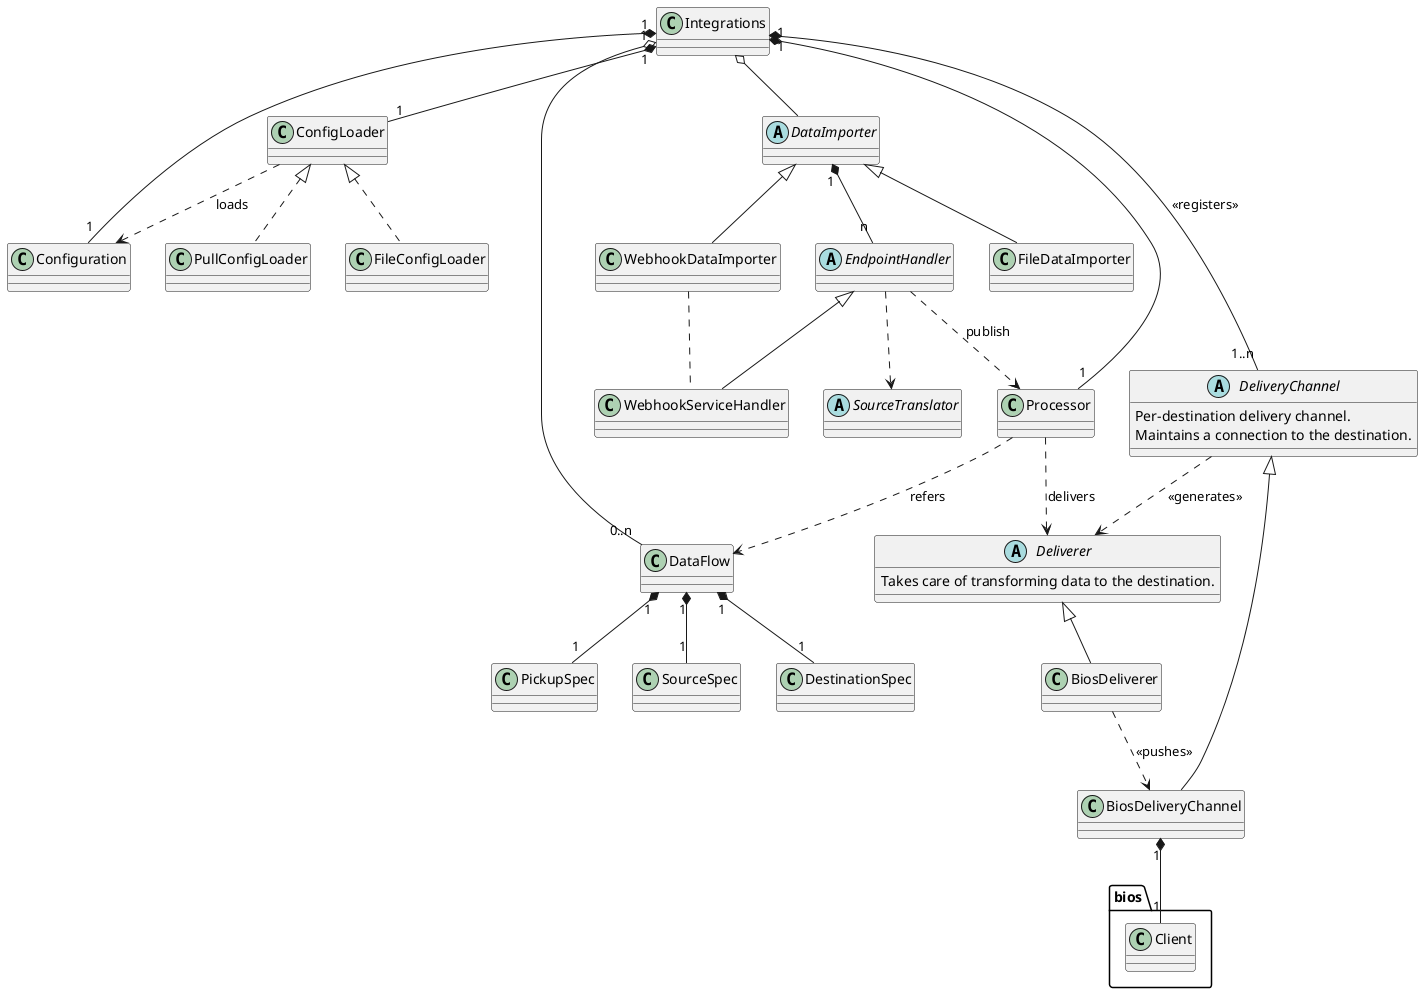 @startuml DeliArchitecture

class Configuration

class ConfigLoader
class FileConfigLoader implements ConfigLoader
class PullConfigLoader implements ConfigLoader
ConfigLoader ..> Configuration : "loads"

abstract class SourceTranslator

abstract class EndpointHandler
class WebhookServiceHandler extends EndpointHandler
EndpointHandler ..> SourceTranslator
EndpointHandler ..> Processor : "publish"

abstract class DataImporter {
}
class WebhookDataImporter extends DataImporter
WebhookDataImporter .. WebhookServiceHandler
class FileDataImporter extends DataImporter
DataImporter "1" *-- "n" EndpointHandler

class Processor
Processor ..> DataFlow : "refers"
Processor ..> Deliverer : "delivers"

abstract class DeliveryChannel {
Per-destination delivery channel.
Maintains a connection to the destination.
}
class BiosDeliveryChannel extends DeliveryChannel
BiosDeliveryChannel "1" *-- "1" bios.Client

abstract class Deliverer {
Takes care of transforming data to the destination.
}
class BiosDeliverer extends Deliverer
DeliveryChannel ..> Deliverer : <<generates>>
BiosDeliverer ..> BiosDeliveryChannel : <<pushes>>

Integrations "1" *-- "1..n" DeliveryChannel : <<registers>>

class Integrations {
}
Integrations "1" *-- "1" Configuration
Integrations "1" *-- "1" ConfigLoader
Integrations o-- DataImporter
Integrations "1" *-- "1" Processor

class DataFlow
DataFlow "1" *-- "1" PickupSpec
DataFlow "1" *-- "1" SourceSpec
DataFlow "1" *-- "1" DestinationSpec
Integrations "1" o-- "0..n" DataFlow

@enduml
